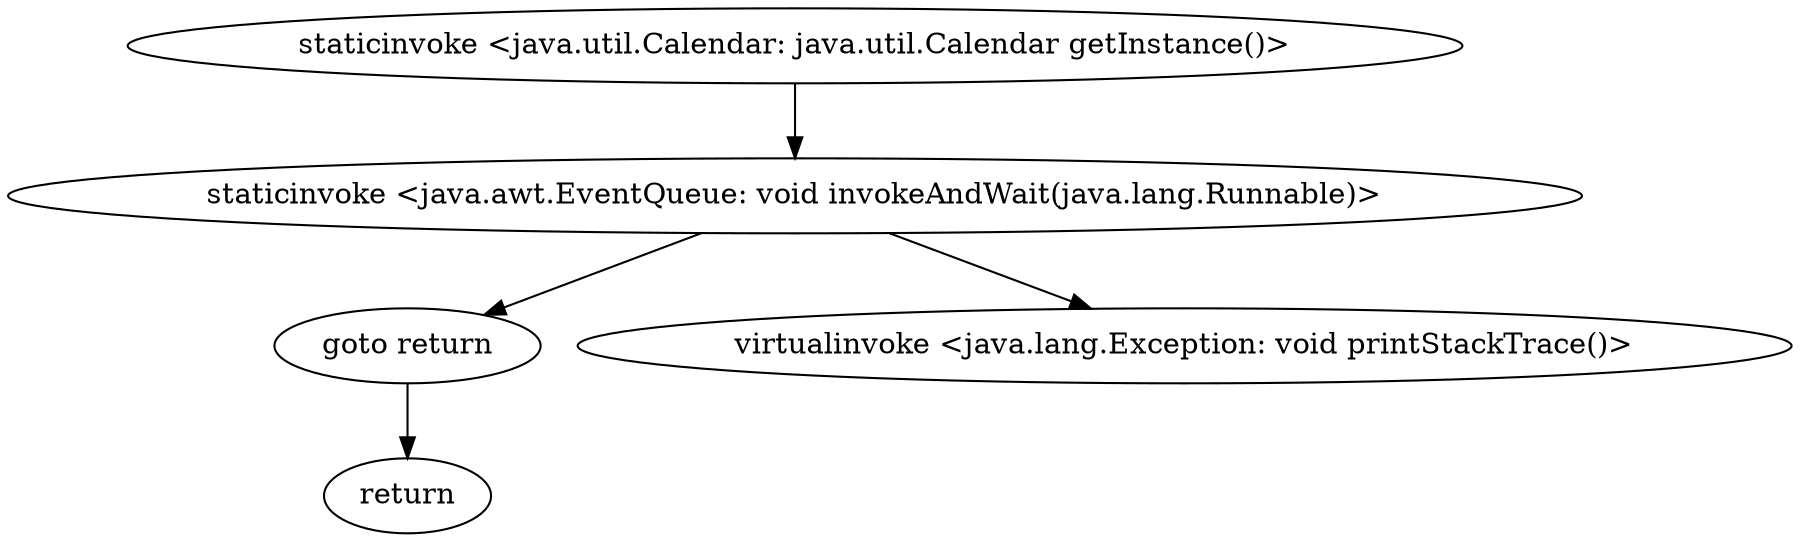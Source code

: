 digraph "" {
"staticinvoke <java.util.Calendar: java.util.Calendar getInstance()>";
 "staticinvoke <java.util.Calendar: java.util.Calendar getInstance()>"->"staticinvoke <java.awt.EventQueue: void invokeAndWait(java.lang.Runnable)>";
 "staticinvoke <java.awt.EventQueue: void invokeAndWait(java.lang.Runnable)>"->"goto return";
 "goto return"->"return";
 "staticinvoke <java.awt.EventQueue: void invokeAndWait(java.lang.Runnable)>"->"virtualinvoke <java.lang.Exception: void printStackTrace()>";
}
